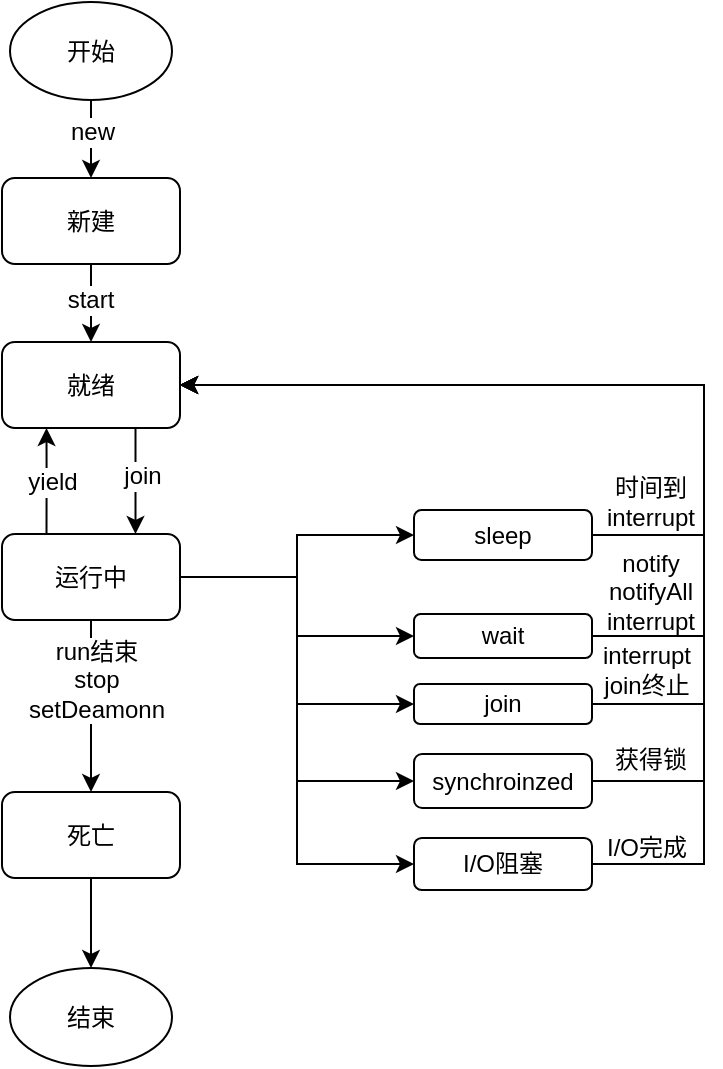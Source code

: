 <mxfile version="12.9.3" type="device"><diagram id="C4klGrWJDM4tbH6VLW_b" name="第 1 页"><mxGraphModel dx="1266" dy="594" grid="0" gridSize="10" guides="1" tooltips="1" connect="1" arrows="1" fold="1" page="1" pageScale="1" pageWidth="10000" pageHeight="10000" math="0" shadow="0"><root><mxCell id="0"/><mxCell id="1" parent="0"/><mxCell id="kyYzBSQDL9njmWFw6jYY-3" value="" style="edgeStyle=orthogonalEdgeStyle;rounded=0;orthogonalLoop=1;jettySize=auto;html=1;" parent="1" source="kyYzBSQDL9njmWFw6jYY-1" target="kyYzBSQDL9njmWFw6jYY-2" edge="1"><mxGeometry relative="1" as="geometry"/></mxCell><mxCell id="kyYzBSQDL9njmWFw6jYY-16" value="new" style="text;html=1;align=center;verticalAlign=middle;resizable=0;points=[];labelBackgroundColor=#ffffff;" parent="kyYzBSQDL9njmWFw6jYY-3" vertex="1" connectable="0"><mxGeometry x="-0.135" y="5" relative="1" as="geometry"><mxPoint x="-4.99" y="-1.72" as="offset"/></mxGeometry></mxCell><mxCell id="kyYzBSQDL9njmWFw6jYY-1" value="开始" style="ellipse;whiteSpace=wrap;html=1;" parent="1" vertex="1"><mxGeometry x="172" y="20" width="81" height="49" as="geometry"/></mxCell><mxCell id="kyYzBSQDL9njmWFw6jYY-5" value="" style="edgeStyle=orthogonalEdgeStyle;rounded=0;orthogonalLoop=1;jettySize=auto;html=1;" parent="1" source="kyYzBSQDL9njmWFw6jYY-2" target="kyYzBSQDL9njmWFw6jYY-4" edge="1"><mxGeometry relative="1" as="geometry"/></mxCell><mxCell id="kyYzBSQDL9njmWFw6jYY-2" value="新建" style="rounded=1;whiteSpace=wrap;html=1;" parent="1" vertex="1"><mxGeometry x="168" y="108" width="89" height="43" as="geometry"/></mxCell><mxCell id="kyYzBSQDL9njmWFw6jYY-22" style="edgeStyle=orthogonalEdgeStyle;rounded=0;orthogonalLoop=1;jettySize=auto;html=1;exitX=0.75;exitY=1;exitDx=0;exitDy=0;entryX=0.75;entryY=0;entryDx=0;entryDy=0;" parent="1" source="kyYzBSQDL9njmWFw6jYY-4" target="kyYzBSQDL9njmWFw6jYY-6" edge="1"><mxGeometry relative="1" as="geometry"/></mxCell><mxCell id="SNfG9DR_rKpyz93vvw0b-1" value="join" style="text;html=1;align=center;verticalAlign=middle;resizable=0;points=[];labelBackgroundColor=#ffffff;" vertex="1" connectable="0" parent="kyYzBSQDL9njmWFw6jYY-22"><mxGeometry x="-0.094" y="3" relative="1" as="geometry"><mxPoint as="offset"/></mxGeometry></mxCell><mxCell id="kyYzBSQDL9njmWFw6jYY-4" value="就绪" style="rounded=1;whiteSpace=wrap;html=1;" parent="1" vertex="1"><mxGeometry x="168" y="190" width="89" height="43" as="geometry"/></mxCell><mxCell id="kyYzBSQDL9njmWFw6jYY-9" value="" style="edgeStyle=orthogonalEdgeStyle;rounded=0;orthogonalLoop=1;jettySize=auto;html=1;" parent="1" source="kyYzBSQDL9njmWFw6jYY-6" target="kyYzBSQDL9njmWFw6jYY-8" edge="1"><mxGeometry relative="1" as="geometry"/></mxCell><mxCell id="SNfG9DR_rKpyz93vvw0b-3" value="run结束&lt;br&gt;stop&lt;br&gt;setDeamonn" style="text;html=1;align=center;verticalAlign=middle;resizable=0;points=[];labelBackgroundColor=#ffffff;" vertex="1" connectable="0" parent="kyYzBSQDL9njmWFw6jYY-9"><mxGeometry x="-0.317" y="2" relative="1" as="geometry"><mxPoint as="offset"/></mxGeometry></mxCell><mxCell id="kyYzBSQDL9njmWFw6jYY-20" style="edgeStyle=orthogonalEdgeStyle;rounded=0;orthogonalLoop=1;jettySize=auto;html=1;exitX=0.25;exitY=0;exitDx=0;exitDy=0;entryX=0.25;entryY=1;entryDx=0;entryDy=0;" parent="1" source="kyYzBSQDL9njmWFw6jYY-6" target="kyYzBSQDL9njmWFw6jYY-4" edge="1"><mxGeometry relative="1" as="geometry"/></mxCell><mxCell id="SNfG9DR_rKpyz93vvw0b-2" value="yield" style="text;html=1;align=center;verticalAlign=middle;resizable=0;points=[];labelBackgroundColor=#ffffff;" vertex="1" connectable="0" parent="kyYzBSQDL9njmWFw6jYY-20"><mxGeometry x="-0.006" y="-3" relative="1" as="geometry"><mxPoint as="offset"/></mxGeometry></mxCell><mxCell id="SNfG9DR_rKpyz93vvw0b-10" style="edgeStyle=orthogonalEdgeStyle;rounded=0;orthogonalLoop=1;jettySize=auto;html=1;entryX=0;entryY=0.5;entryDx=0;entryDy=0;" edge="1" parent="1" source="kyYzBSQDL9njmWFw6jYY-6" target="SNfG9DR_rKpyz93vvw0b-4"><mxGeometry relative="1" as="geometry"/></mxCell><mxCell id="SNfG9DR_rKpyz93vvw0b-11" style="edgeStyle=orthogonalEdgeStyle;rounded=0;orthogonalLoop=1;jettySize=auto;html=1;entryX=0;entryY=0.5;entryDx=0;entryDy=0;" edge="1" parent="1" source="kyYzBSQDL9njmWFw6jYY-6" target="SNfG9DR_rKpyz93vvw0b-5"><mxGeometry relative="1" as="geometry"/></mxCell><mxCell id="SNfG9DR_rKpyz93vvw0b-12" style="edgeStyle=orthogonalEdgeStyle;rounded=0;orthogonalLoop=1;jettySize=auto;html=1;entryX=0;entryY=0.5;entryDx=0;entryDy=0;" edge="1" parent="1" source="kyYzBSQDL9njmWFw6jYY-6" target="SNfG9DR_rKpyz93vvw0b-6"><mxGeometry relative="1" as="geometry"/></mxCell><mxCell id="SNfG9DR_rKpyz93vvw0b-13" style="edgeStyle=orthogonalEdgeStyle;rounded=0;orthogonalLoop=1;jettySize=auto;html=1;entryX=0;entryY=0.5;entryDx=0;entryDy=0;" edge="1" parent="1" source="kyYzBSQDL9njmWFw6jYY-6" target="SNfG9DR_rKpyz93vvw0b-7"><mxGeometry relative="1" as="geometry"/></mxCell><mxCell id="SNfG9DR_rKpyz93vvw0b-14" style="edgeStyle=orthogonalEdgeStyle;rounded=0;orthogonalLoop=1;jettySize=auto;html=1;entryX=0;entryY=0.5;entryDx=0;entryDy=0;" edge="1" parent="1" source="kyYzBSQDL9njmWFw6jYY-6" target="SNfG9DR_rKpyz93vvw0b-8"><mxGeometry relative="1" as="geometry"/></mxCell><mxCell id="kyYzBSQDL9njmWFw6jYY-6" value="运行中" style="rounded=1;whiteSpace=wrap;html=1;" parent="1" vertex="1"><mxGeometry x="168" y="286" width="89" height="43" as="geometry"/></mxCell><mxCell id="kyYzBSQDL9njmWFw6jYY-14" style="edgeStyle=orthogonalEdgeStyle;rounded=0;orthogonalLoop=1;jettySize=auto;html=1;entryX=0.5;entryY=0;entryDx=0;entryDy=0;" parent="1" source="kyYzBSQDL9njmWFw6jYY-8" target="kyYzBSQDL9njmWFw6jYY-12" edge="1"><mxGeometry relative="1" as="geometry"/></mxCell><mxCell id="kyYzBSQDL9njmWFw6jYY-8" value="死亡" style="rounded=1;whiteSpace=wrap;html=1;" parent="1" vertex="1"><mxGeometry x="168" y="415" width="89" height="43" as="geometry"/></mxCell><mxCell id="kyYzBSQDL9njmWFw6jYY-12" value="结束" style="ellipse;whiteSpace=wrap;html=1;" parent="1" vertex="1"><mxGeometry x="172" y="503" width="81" height="49" as="geometry"/></mxCell><mxCell id="kyYzBSQDL9njmWFw6jYY-18" value="start" style="text;html=1;align=center;verticalAlign=middle;resizable=0;points=[];labelBackgroundColor=#ffffff;" parent="1" vertex="1" connectable="0"><mxGeometry x="-0.135" y="5" relative="1" as="geometry"><mxPoint x="211.51" y="168.28" as="offset"/></mxGeometry></mxCell><mxCell id="SNfG9DR_rKpyz93vvw0b-15" style="edgeStyle=orthogonalEdgeStyle;rounded=0;orthogonalLoop=1;jettySize=auto;html=1;entryX=1;entryY=0.5;entryDx=0;entryDy=0;exitX=1;exitY=0.5;exitDx=0;exitDy=0;" edge="1" parent="1" source="SNfG9DR_rKpyz93vvw0b-4" target="kyYzBSQDL9njmWFw6jYY-4"><mxGeometry relative="1" as="geometry"><Array as="points"><mxPoint x="519" y="286"/><mxPoint x="519" y="212"/></Array></mxGeometry></mxCell><mxCell id="SNfG9DR_rKpyz93vvw0b-4" value="sleep" style="rounded=1;whiteSpace=wrap;html=1;" vertex="1" parent="1"><mxGeometry x="374" y="274" width="89" height="25" as="geometry"/></mxCell><mxCell id="SNfG9DR_rKpyz93vvw0b-17" style="edgeStyle=orthogonalEdgeStyle;rounded=0;orthogonalLoop=1;jettySize=auto;html=1;entryX=1;entryY=0.5;entryDx=0;entryDy=0;exitX=1;exitY=0.5;exitDx=0;exitDy=0;" edge="1" parent="1" source="SNfG9DR_rKpyz93vvw0b-5" target="kyYzBSQDL9njmWFw6jYY-4"><mxGeometry relative="1" as="geometry"><Array as="points"><mxPoint x="519" y="337"/><mxPoint x="519" y="212"/></Array></mxGeometry></mxCell><mxCell id="SNfG9DR_rKpyz93vvw0b-5" value="wait" style="rounded=1;whiteSpace=wrap;html=1;" vertex="1" parent="1"><mxGeometry x="374" y="326" width="89" height="22" as="geometry"/></mxCell><mxCell id="SNfG9DR_rKpyz93vvw0b-19" style="edgeStyle=orthogonalEdgeStyle;rounded=0;orthogonalLoop=1;jettySize=auto;html=1;entryX=1;entryY=0.5;entryDx=0;entryDy=0;exitX=1;exitY=0.5;exitDx=0;exitDy=0;" edge="1" parent="1" source="SNfG9DR_rKpyz93vvw0b-6" target="kyYzBSQDL9njmWFw6jYY-4"><mxGeometry relative="1" as="geometry"><Array as="points"><mxPoint x="519" y="371"/><mxPoint x="519" y="212"/></Array></mxGeometry></mxCell><mxCell id="SNfG9DR_rKpyz93vvw0b-6" value="join" style="rounded=1;whiteSpace=wrap;html=1;" vertex="1" parent="1"><mxGeometry x="374" y="361" width="89" height="20" as="geometry"/></mxCell><mxCell id="SNfG9DR_rKpyz93vvw0b-21" style="edgeStyle=orthogonalEdgeStyle;rounded=0;orthogonalLoop=1;jettySize=auto;html=1;entryX=1;entryY=0.5;entryDx=0;entryDy=0;exitX=1;exitY=0.5;exitDx=0;exitDy=0;" edge="1" parent="1" source="SNfG9DR_rKpyz93vvw0b-7" target="kyYzBSQDL9njmWFw6jYY-4"><mxGeometry relative="1" as="geometry"><Array as="points"><mxPoint x="519" y="410"/><mxPoint x="519" y="212"/></Array></mxGeometry></mxCell><mxCell id="SNfG9DR_rKpyz93vvw0b-7" value="synchroinzed" style="rounded=1;whiteSpace=wrap;html=1;" vertex="1" parent="1"><mxGeometry x="374" y="396" width="89" height="27" as="geometry"/></mxCell><mxCell id="SNfG9DR_rKpyz93vvw0b-23" style="edgeStyle=orthogonalEdgeStyle;rounded=0;orthogonalLoop=1;jettySize=auto;html=1;entryX=1;entryY=0.5;entryDx=0;entryDy=0;exitX=1;exitY=0.5;exitDx=0;exitDy=0;" edge="1" parent="1" source="SNfG9DR_rKpyz93vvw0b-8" target="kyYzBSQDL9njmWFw6jYY-4"><mxGeometry relative="1" as="geometry"><Array as="points"><mxPoint x="519" y="451"/><mxPoint x="519" y="212"/></Array></mxGeometry></mxCell><mxCell id="SNfG9DR_rKpyz93vvw0b-8" value="I/O阻塞" style="rounded=1;whiteSpace=wrap;html=1;" vertex="1" parent="1"><mxGeometry x="374" y="438" width="89" height="26" as="geometry"/></mxCell><mxCell id="SNfG9DR_rKpyz93vvw0b-16" value="时间到&lt;br&gt;interrupt" style="text;html=1;align=center;verticalAlign=middle;resizable=0;points=[];autosize=1;" vertex="1" parent="1"><mxGeometry x="465" y="254" width="54" height="32" as="geometry"/></mxCell><mxCell id="SNfG9DR_rKpyz93vvw0b-18" value="notify&lt;br&gt;notifyAll&lt;br&gt;interrupt" style="text;html=1;align=center;verticalAlign=middle;resizable=0;points=[];autosize=1;" vertex="1" parent="1"><mxGeometry x="465" y="292" width="54" height="46" as="geometry"/></mxCell><mxCell id="SNfG9DR_rKpyz93vvw0b-20" value="interrupt&lt;br&gt;join终止" style="text;html=1;align=center;verticalAlign=middle;resizable=0;points=[];autosize=1;" vertex="1" parent="1"><mxGeometry x="463" y="338" width="54" height="32" as="geometry"/></mxCell><mxCell id="SNfG9DR_rKpyz93vvw0b-22" value="获得锁" style="text;html=1;align=center;verticalAlign=middle;resizable=0;points=[];autosize=1;" vertex="1" parent="1"><mxGeometry x="469" y="390" width="46" height="18" as="geometry"/></mxCell><mxCell id="SNfG9DR_rKpyz93vvw0b-24" value="I/O完成" style="text;html=1;align=center;verticalAlign=middle;resizable=0;points=[];autosize=1;" vertex="1" parent="1"><mxGeometry x="465" y="434" width="50" height="18" as="geometry"/></mxCell></root></mxGraphModel></diagram></mxfile>